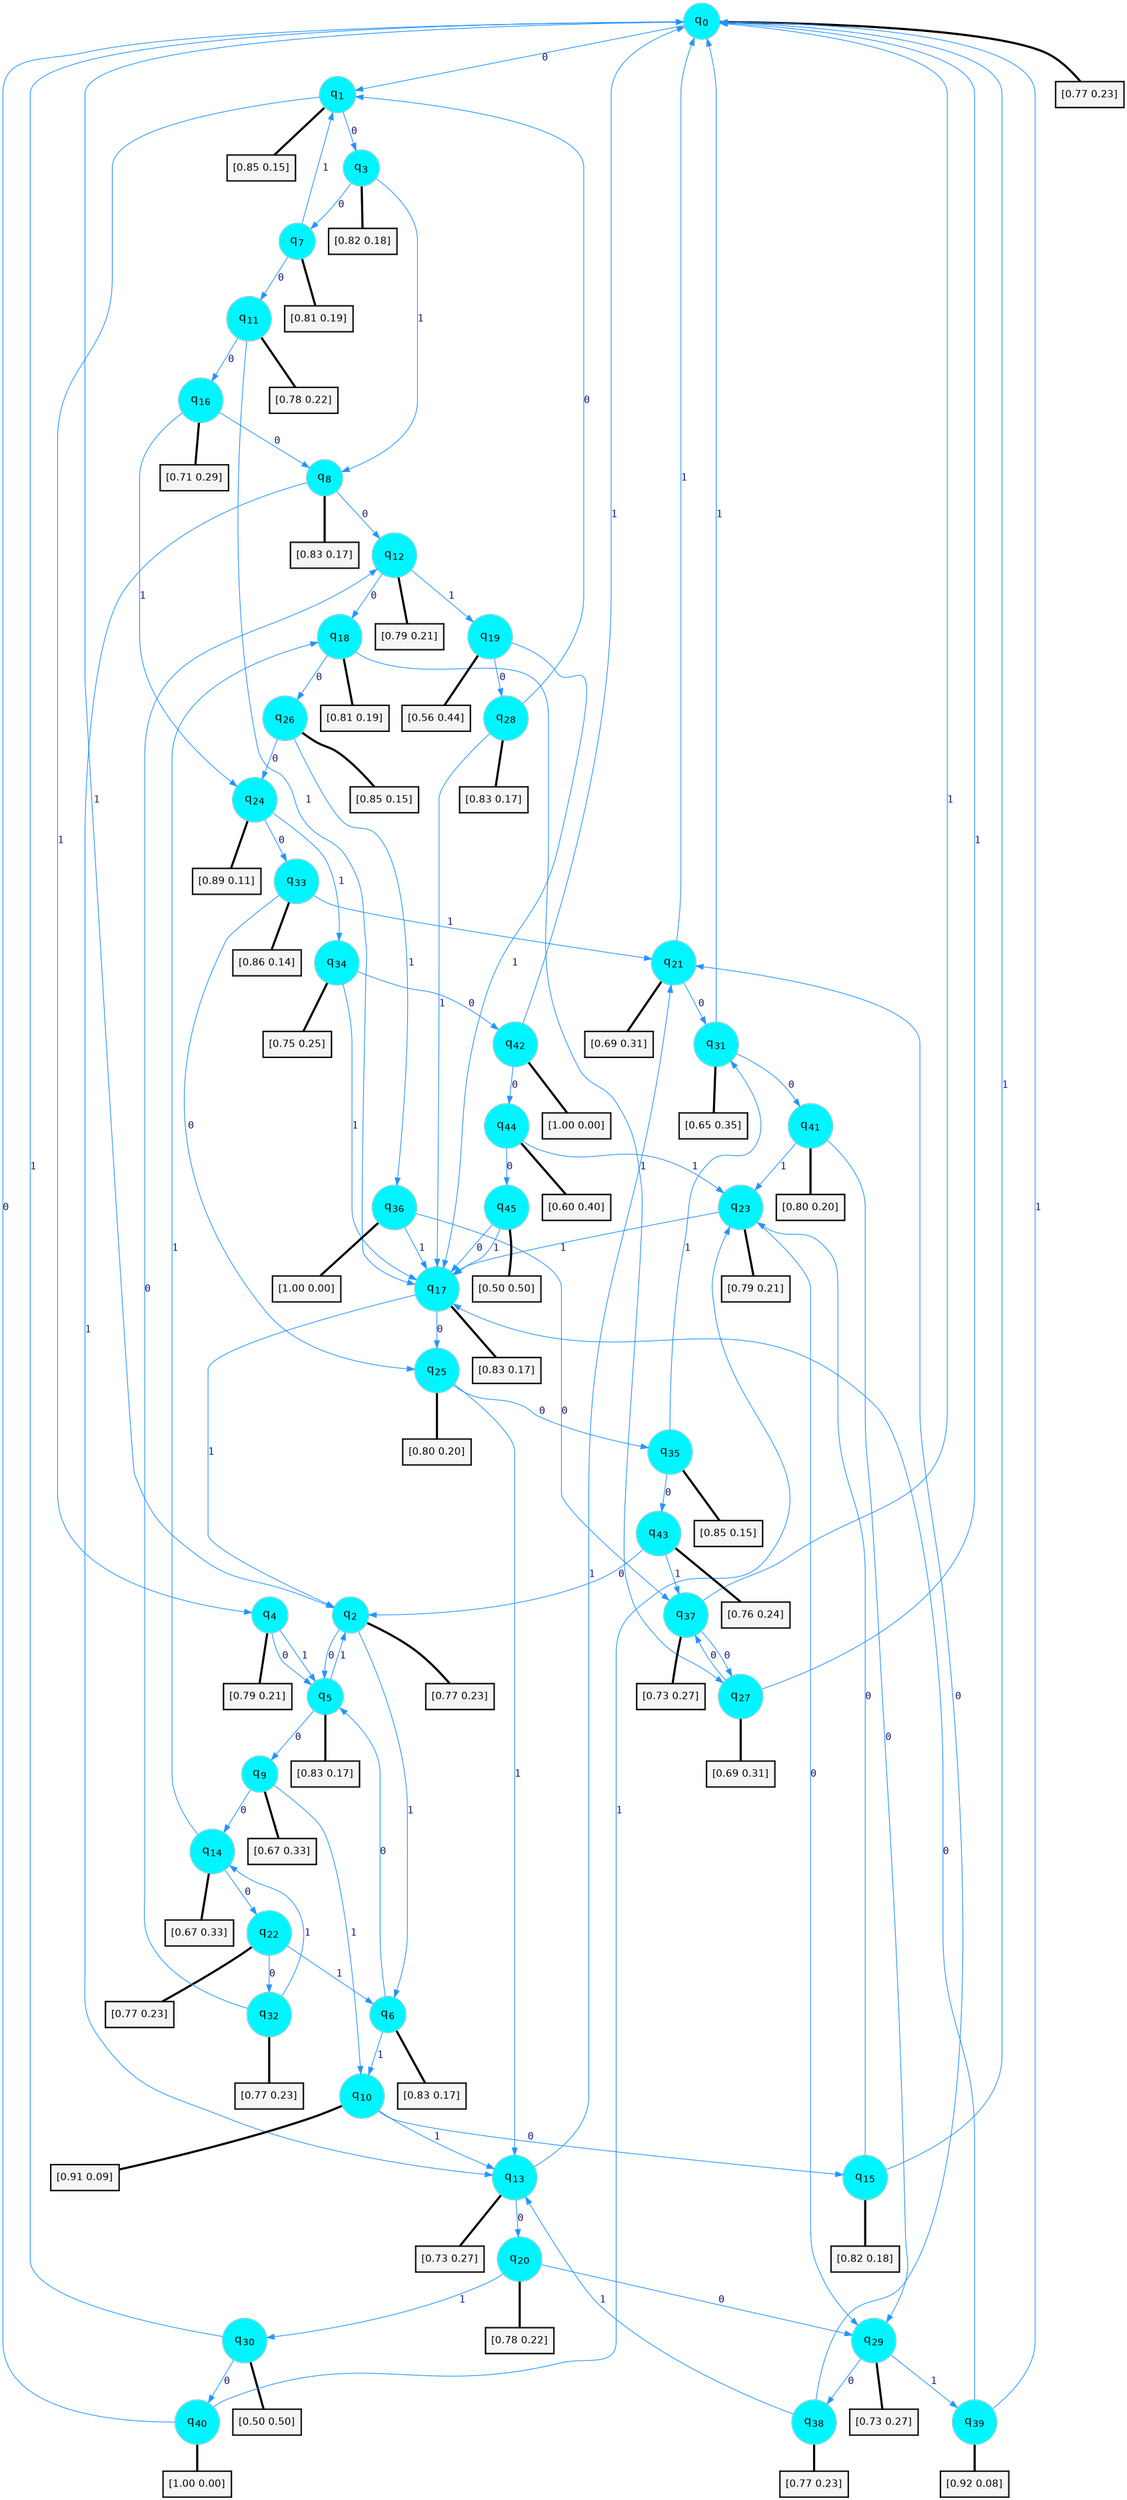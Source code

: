digraph G {
graph [
bgcolor=transparent, dpi=300, rankdir=TD, size="40,25"];
node [
color=gray, fillcolor=turquoise1, fontcolor=black, fontname=Helvetica, fontsize=16, fontweight=bold, shape=circle, style=filled];
edge [
arrowsize=1, color=dodgerblue1, fontcolor=midnightblue, fontname=courier, fontweight=bold, penwidth=1, style=solid, weight=20];
0[label=<q<SUB>0</SUB>>];
1[label=<q<SUB>1</SUB>>];
2[label=<q<SUB>2</SUB>>];
3[label=<q<SUB>3</SUB>>];
4[label=<q<SUB>4</SUB>>];
5[label=<q<SUB>5</SUB>>];
6[label=<q<SUB>6</SUB>>];
7[label=<q<SUB>7</SUB>>];
8[label=<q<SUB>8</SUB>>];
9[label=<q<SUB>9</SUB>>];
10[label=<q<SUB>10</SUB>>];
11[label=<q<SUB>11</SUB>>];
12[label=<q<SUB>12</SUB>>];
13[label=<q<SUB>13</SUB>>];
14[label=<q<SUB>14</SUB>>];
15[label=<q<SUB>15</SUB>>];
16[label=<q<SUB>16</SUB>>];
17[label=<q<SUB>17</SUB>>];
18[label=<q<SUB>18</SUB>>];
19[label=<q<SUB>19</SUB>>];
20[label=<q<SUB>20</SUB>>];
21[label=<q<SUB>21</SUB>>];
22[label=<q<SUB>22</SUB>>];
23[label=<q<SUB>23</SUB>>];
24[label=<q<SUB>24</SUB>>];
25[label=<q<SUB>25</SUB>>];
26[label=<q<SUB>26</SUB>>];
27[label=<q<SUB>27</SUB>>];
28[label=<q<SUB>28</SUB>>];
29[label=<q<SUB>29</SUB>>];
30[label=<q<SUB>30</SUB>>];
31[label=<q<SUB>31</SUB>>];
32[label=<q<SUB>32</SUB>>];
33[label=<q<SUB>33</SUB>>];
34[label=<q<SUB>34</SUB>>];
35[label=<q<SUB>35</SUB>>];
36[label=<q<SUB>36</SUB>>];
37[label=<q<SUB>37</SUB>>];
38[label=<q<SUB>38</SUB>>];
39[label=<q<SUB>39</SUB>>];
40[label=<q<SUB>40</SUB>>];
41[label=<q<SUB>41</SUB>>];
42[label=<q<SUB>42</SUB>>];
43[label=<q<SUB>43</SUB>>];
44[label=<q<SUB>44</SUB>>];
45[label=<q<SUB>45</SUB>>];
46[label="[0.77 0.23]", shape=box,fontcolor=black, fontname=Helvetica, fontsize=14, penwidth=2, fillcolor=whitesmoke,color=black];
47[label="[0.85 0.15]", shape=box,fontcolor=black, fontname=Helvetica, fontsize=14, penwidth=2, fillcolor=whitesmoke,color=black];
48[label="[0.77 0.23]", shape=box,fontcolor=black, fontname=Helvetica, fontsize=14, penwidth=2, fillcolor=whitesmoke,color=black];
49[label="[0.82 0.18]", shape=box,fontcolor=black, fontname=Helvetica, fontsize=14, penwidth=2, fillcolor=whitesmoke,color=black];
50[label="[0.79 0.21]", shape=box,fontcolor=black, fontname=Helvetica, fontsize=14, penwidth=2, fillcolor=whitesmoke,color=black];
51[label="[0.83 0.17]", shape=box,fontcolor=black, fontname=Helvetica, fontsize=14, penwidth=2, fillcolor=whitesmoke,color=black];
52[label="[0.83 0.17]", shape=box,fontcolor=black, fontname=Helvetica, fontsize=14, penwidth=2, fillcolor=whitesmoke,color=black];
53[label="[0.81 0.19]", shape=box,fontcolor=black, fontname=Helvetica, fontsize=14, penwidth=2, fillcolor=whitesmoke,color=black];
54[label="[0.83 0.17]", shape=box,fontcolor=black, fontname=Helvetica, fontsize=14, penwidth=2, fillcolor=whitesmoke,color=black];
55[label="[0.67 0.33]", shape=box,fontcolor=black, fontname=Helvetica, fontsize=14, penwidth=2, fillcolor=whitesmoke,color=black];
56[label="[0.91 0.09]", shape=box,fontcolor=black, fontname=Helvetica, fontsize=14, penwidth=2, fillcolor=whitesmoke,color=black];
57[label="[0.78 0.22]", shape=box,fontcolor=black, fontname=Helvetica, fontsize=14, penwidth=2, fillcolor=whitesmoke,color=black];
58[label="[0.79 0.21]", shape=box,fontcolor=black, fontname=Helvetica, fontsize=14, penwidth=2, fillcolor=whitesmoke,color=black];
59[label="[0.73 0.27]", shape=box,fontcolor=black, fontname=Helvetica, fontsize=14, penwidth=2, fillcolor=whitesmoke,color=black];
60[label="[0.67 0.33]", shape=box,fontcolor=black, fontname=Helvetica, fontsize=14, penwidth=2, fillcolor=whitesmoke,color=black];
61[label="[0.82 0.18]", shape=box,fontcolor=black, fontname=Helvetica, fontsize=14, penwidth=2, fillcolor=whitesmoke,color=black];
62[label="[0.71 0.29]", shape=box,fontcolor=black, fontname=Helvetica, fontsize=14, penwidth=2, fillcolor=whitesmoke,color=black];
63[label="[0.83 0.17]", shape=box,fontcolor=black, fontname=Helvetica, fontsize=14, penwidth=2, fillcolor=whitesmoke,color=black];
64[label="[0.81 0.19]", shape=box,fontcolor=black, fontname=Helvetica, fontsize=14, penwidth=2, fillcolor=whitesmoke,color=black];
65[label="[0.56 0.44]", shape=box,fontcolor=black, fontname=Helvetica, fontsize=14, penwidth=2, fillcolor=whitesmoke,color=black];
66[label="[0.78 0.22]", shape=box,fontcolor=black, fontname=Helvetica, fontsize=14, penwidth=2, fillcolor=whitesmoke,color=black];
67[label="[0.69 0.31]", shape=box,fontcolor=black, fontname=Helvetica, fontsize=14, penwidth=2, fillcolor=whitesmoke,color=black];
68[label="[0.77 0.23]", shape=box,fontcolor=black, fontname=Helvetica, fontsize=14, penwidth=2, fillcolor=whitesmoke,color=black];
69[label="[0.79 0.21]", shape=box,fontcolor=black, fontname=Helvetica, fontsize=14, penwidth=2, fillcolor=whitesmoke,color=black];
70[label="[0.89 0.11]", shape=box,fontcolor=black, fontname=Helvetica, fontsize=14, penwidth=2, fillcolor=whitesmoke,color=black];
71[label="[0.80 0.20]", shape=box,fontcolor=black, fontname=Helvetica, fontsize=14, penwidth=2, fillcolor=whitesmoke,color=black];
72[label="[0.85 0.15]", shape=box,fontcolor=black, fontname=Helvetica, fontsize=14, penwidth=2, fillcolor=whitesmoke,color=black];
73[label="[0.69 0.31]", shape=box,fontcolor=black, fontname=Helvetica, fontsize=14, penwidth=2, fillcolor=whitesmoke,color=black];
74[label="[0.83 0.17]", shape=box,fontcolor=black, fontname=Helvetica, fontsize=14, penwidth=2, fillcolor=whitesmoke,color=black];
75[label="[0.73 0.27]", shape=box,fontcolor=black, fontname=Helvetica, fontsize=14, penwidth=2, fillcolor=whitesmoke,color=black];
76[label="[0.50 0.50]", shape=box,fontcolor=black, fontname=Helvetica, fontsize=14, penwidth=2, fillcolor=whitesmoke,color=black];
77[label="[0.65 0.35]", shape=box,fontcolor=black, fontname=Helvetica, fontsize=14, penwidth=2, fillcolor=whitesmoke,color=black];
78[label="[0.77 0.23]", shape=box,fontcolor=black, fontname=Helvetica, fontsize=14, penwidth=2, fillcolor=whitesmoke,color=black];
79[label="[0.86 0.14]", shape=box,fontcolor=black, fontname=Helvetica, fontsize=14, penwidth=2, fillcolor=whitesmoke,color=black];
80[label="[0.75 0.25]", shape=box,fontcolor=black, fontname=Helvetica, fontsize=14, penwidth=2, fillcolor=whitesmoke,color=black];
81[label="[0.85 0.15]", shape=box,fontcolor=black, fontname=Helvetica, fontsize=14, penwidth=2, fillcolor=whitesmoke,color=black];
82[label="[1.00 0.00]", shape=box,fontcolor=black, fontname=Helvetica, fontsize=14, penwidth=2, fillcolor=whitesmoke,color=black];
83[label="[0.73 0.27]", shape=box,fontcolor=black, fontname=Helvetica, fontsize=14, penwidth=2, fillcolor=whitesmoke,color=black];
84[label="[0.77 0.23]", shape=box,fontcolor=black, fontname=Helvetica, fontsize=14, penwidth=2, fillcolor=whitesmoke,color=black];
85[label="[0.92 0.08]", shape=box,fontcolor=black, fontname=Helvetica, fontsize=14, penwidth=2, fillcolor=whitesmoke,color=black];
86[label="[1.00 0.00]", shape=box,fontcolor=black, fontname=Helvetica, fontsize=14, penwidth=2, fillcolor=whitesmoke,color=black];
87[label="[0.80 0.20]", shape=box,fontcolor=black, fontname=Helvetica, fontsize=14, penwidth=2, fillcolor=whitesmoke,color=black];
88[label="[1.00 0.00]", shape=box,fontcolor=black, fontname=Helvetica, fontsize=14, penwidth=2, fillcolor=whitesmoke,color=black];
89[label="[0.76 0.24]", shape=box,fontcolor=black, fontname=Helvetica, fontsize=14, penwidth=2, fillcolor=whitesmoke,color=black];
90[label="[0.60 0.40]", shape=box,fontcolor=black, fontname=Helvetica, fontsize=14, penwidth=2, fillcolor=whitesmoke,color=black];
91[label="[0.50 0.50]", shape=box,fontcolor=black, fontname=Helvetica, fontsize=14, penwidth=2, fillcolor=whitesmoke,color=black];
0->1 [label=0];
0->2 [label=1];
0->46 [arrowhead=none, penwidth=3,color=black];
1->3 [label=0];
1->4 [label=1];
1->47 [arrowhead=none, penwidth=3,color=black];
2->5 [label=0];
2->6 [label=1];
2->48 [arrowhead=none, penwidth=3,color=black];
3->7 [label=0];
3->8 [label=1];
3->49 [arrowhead=none, penwidth=3,color=black];
4->5 [label=0];
4->5 [label=1];
4->50 [arrowhead=none, penwidth=3,color=black];
5->9 [label=0];
5->2 [label=1];
5->51 [arrowhead=none, penwidth=3,color=black];
6->5 [label=0];
6->10 [label=1];
6->52 [arrowhead=none, penwidth=3,color=black];
7->11 [label=0];
7->1 [label=1];
7->53 [arrowhead=none, penwidth=3,color=black];
8->12 [label=0];
8->13 [label=1];
8->54 [arrowhead=none, penwidth=3,color=black];
9->14 [label=0];
9->10 [label=1];
9->55 [arrowhead=none, penwidth=3,color=black];
10->15 [label=0];
10->13 [label=1];
10->56 [arrowhead=none, penwidth=3,color=black];
11->16 [label=0];
11->17 [label=1];
11->57 [arrowhead=none, penwidth=3,color=black];
12->18 [label=0];
12->19 [label=1];
12->58 [arrowhead=none, penwidth=3,color=black];
13->20 [label=0];
13->21 [label=1];
13->59 [arrowhead=none, penwidth=3,color=black];
14->22 [label=0];
14->18 [label=1];
14->60 [arrowhead=none, penwidth=3,color=black];
15->23 [label=0];
15->0 [label=1];
15->61 [arrowhead=none, penwidth=3,color=black];
16->8 [label=0];
16->24 [label=1];
16->62 [arrowhead=none, penwidth=3,color=black];
17->25 [label=0];
17->2 [label=1];
17->63 [arrowhead=none, penwidth=3,color=black];
18->26 [label=0];
18->27 [label=1];
18->64 [arrowhead=none, penwidth=3,color=black];
19->28 [label=0];
19->17 [label=1];
19->65 [arrowhead=none, penwidth=3,color=black];
20->29 [label=0];
20->30 [label=1];
20->66 [arrowhead=none, penwidth=3,color=black];
21->31 [label=0];
21->0 [label=1];
21->67 [arrowhead=none, penwidth=3,color=black];
22->32 [label=0];
22->6 [label=1];
22->68 [arrowhead=none, penwidth=3,color=black];
23->29 [label=0];
23->17 [label=1];
23->69 [arrowhead=none, penwidth=3,color=black];
24->33 [label=0];
24->34 [label=1];
24->70 [arrowhead=none, penwidth=3,color=black];
25->35 [label=0];
25->13 [label=1];
25->71 [arrowhead=none, penwidth=3,color=black];
26->24 [label=0];
26->36 [label=1];
26->72 [arrowhead=none, penwidth=3,color=black];
27->37 [label=0];
27->0 [label=1];
27->73 [arrowhead=none, penwidth=3,color=black];
28->1 [label=0];
28->17 [label=1];
28->74 [arrowhead=none, penwidth=3,color=black];
29->38 [label=0];
29->39 [label=1];
29->75 [arrowhead=none, penwidth=3,color=black];
30->40 [label=0];
30->0 [label=1];
30->76 [arrowhead=none, penwidth=3,color=black];
31->41 [label=0];
31->0 [label=1];
31->77 [arrowhead=none, penwidth=3,color=black];
32->12 [label=0];
32->14 [label=1];
32->78 [arrowhead=none, penwidth=3,color=black];
33->25 [label=0];
33->21 [label=1];
33->79 [arrowhead=none, penwidth=3,color=black];
34->42 [label=0];
34->17 [label=1];
34->80 [arrowhead=none, penwidth=3,color=black];
35->43 [label=0];
35->31 [label=1];
35->81 [arrowhead=none, penwidth=3,color=black];
36->37 [label=0];
36->17 [label=1];
36->82 [arrowhead=none, penwidth=3,color=black];
37->27 [label=0];
37->0 [label=1];
37->83 [arrowhead=none, penwidth=3,color=black];
38->21 [label=0];
38->13 [label=1];
38->84 [arrowhead=none, penwidth=3,color=black];
39->17 [label=0];
39->0 [label=1];
39->85 [arrowhead=none, penwidth=3,color=black];
40->0 [label=0];
40->23 [label=1];
40->86 [arrowhead=none, penwidth=3,color=black];
41->29 [label=0];
41->23 [label=1];
41->87 [arrowhead=none, penwidth=3,color=black];
42->44 [label=0];
42->0 [label=1];
42->88 [arrowhead=none, penwidth=3,color=black];
43->2 [label=0];
43->37 [label=1];
43->89 [arrowhead=none, penwidth=3,color=black];
44->45 [label=0];
44->23 [label=1];
44->90 [arrowhead=none, penwidth=3,color=black];
45->17 [label=0];
45->17 [label=1];
45->91 [arrowhead=none, penwidth=3,color=black];
}
